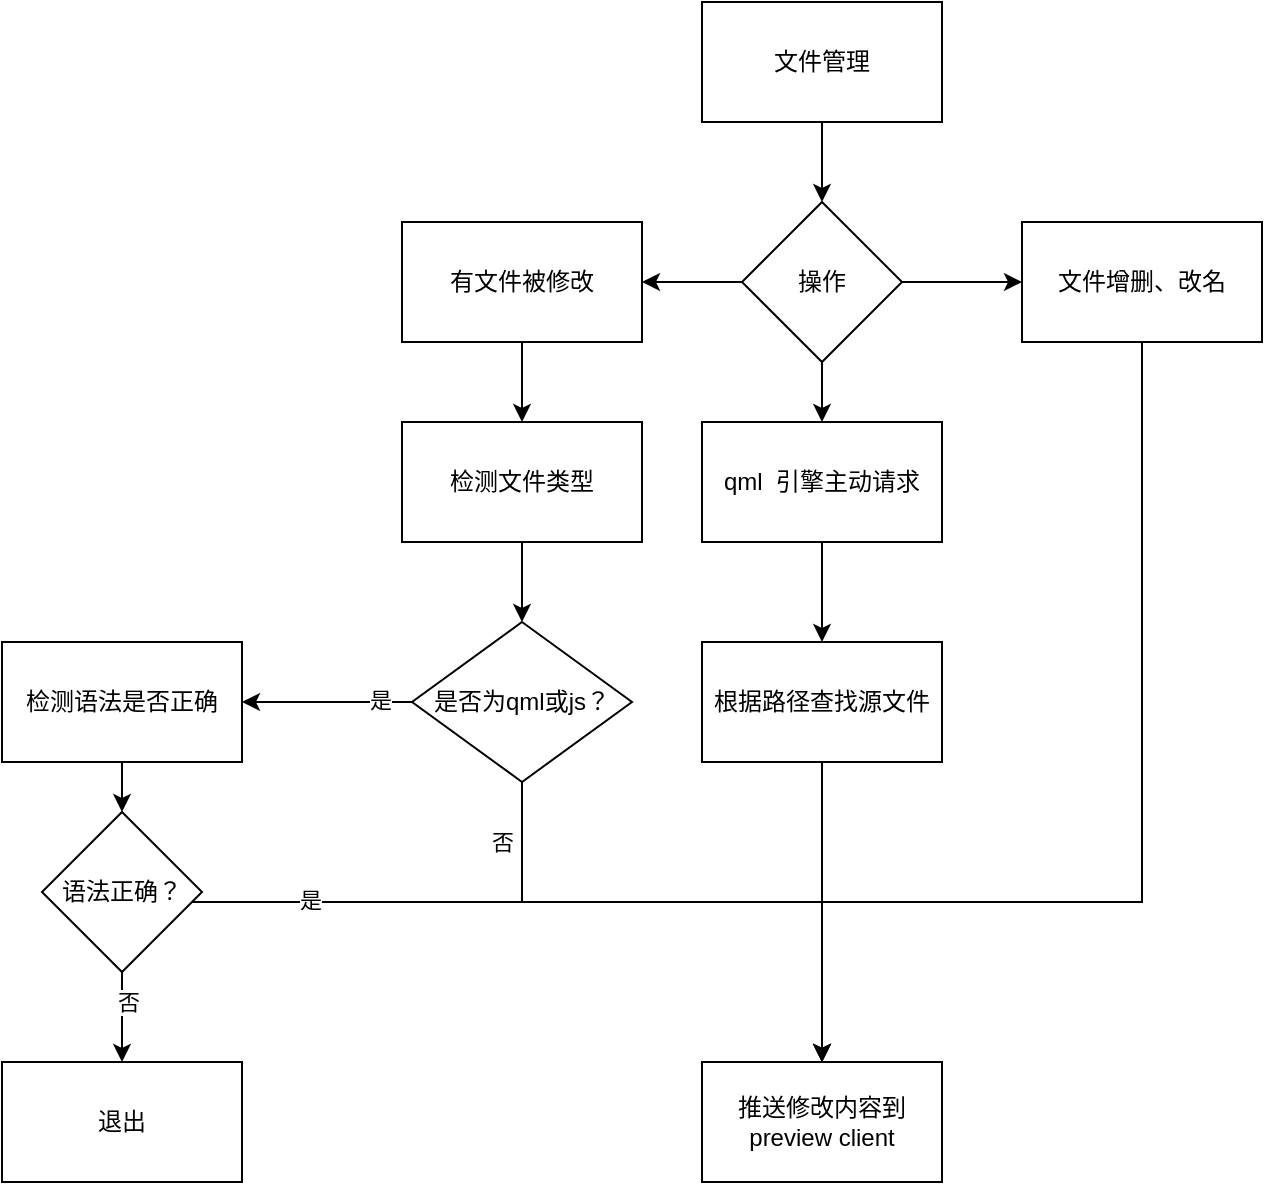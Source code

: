 <mxfile version="22.0.3" type="device">
  <diagram name="第 1 页" id="qxXnXw82OenCbC0ePV_Y">
    <mxGraphModel dx="1704" dy="746" grid="1" gridSize="10" guides="1" tooltips="1" connect="1" arrows="1" fold="1" page="1" pageScale="1" pageWidth="827" pageHeight="1169" math="0" shadow="0">
      <root>
        <mxCell id="0" />
        <mxCell id="1" parent="0" />
        <mxCell id="XiuIutbeWw7ufQSsmi4x-5" style="edgeStyle=orthogonalEdgeStyle;rounded=0;orthogonalLoop=1;jettySize=auto;html=1;entryX=0.5;entryY=0;entryDx=0;entryDy=0;" edge="1" parent="1" source="XiuIutbeWw7ufQSsmi4x-1" target="XiuIutbeWw7ufQSsmi4x-4">
          <mxGeometry relative="1" as="geometry" />
        </mxCell>
        <mxCell id="XiuIutbeWw7ufQSsmi4x-1" value="文件管理" style="rounded=0;whiteSpace=wrap;html=1;" vertex="1" parent="1">
          <mxGeometry x="190" y="100" width="120" height="60" as="geometry" />
        </mxCell>
        <mxCell id="XiuIutbeWw7ufQSsmi4x-7" value="" style="edgeStyle=orthogonalEdgeStyle;rounded=0;orthogonalLoop=1;jettySize=auto;html=1;" edge="1" parent="1" source="XiuIutbeWw7ufQSsmi4x-4" target="XiuIutbeWw7ufQSsmi4x-6">
          <mxGeometry relative="1" as="geometry" />
        </mxCell>
        <mxCell id="XiuIutbeWw7ufQSsmi4x-26" value="" style="edgeStyle=orthogonalEdgeStyle;rounded=0;orthogonalLoop=1;jettySize=auto;html=1;" edge="1" parent="1" source="XiuIutbeWw7ufQSsmi4x-4" target="XiuIutbeWw7ufQSsmi4x-25">
          <mxGeometry relative="1" as="geometry" />
        </mxCell>
        <mxCell id="XiuIutbeWw7ufQSsmi4x-28" value="" style="edgeStyle=orthogonalEdgeStyle;rounded=0;orthogonalLoop=1;jettySize=auto;html=1;" edge="1" parent="1" source="XiuIutbeWw7ufQSsmi4x-4" target="XiuIutbeWw7ufQSsmi4x-27">
          <mxGeometry relative="1" as="geometry" />
        </mxCell>
        <mxCell id="XiuIutbeWw7ufQSsmi4x-4" value="操作" style="rhombus;whiteSpace=wrap;html=1;" vertex="1" parent="1">
          <mxGeometry x="210" y="200" width="80" height="80" as="geometry" />
        </mxCell>
        <mxCell id="XiuIutbeWw7ufQSsmi4x-9" value="" style="edgeStyle=orthogonalEdgeStyle;rounded=0;orthogonalLoop=1;jettySize=auto;html=1;" edge="1" parent="1" source="XiuIutbeWw7ufQSsmi4x-6" target="XiuIutbeWw7ufQSsmi4x-8">
          <mxGeometry relative="1" as="geometry" />
        </mxCell>
        <mxCell id="XiuIutbeWw7ufQSsmi4x-6" value="有文件被修改" style="whiteSpace=wrap;html=1;" vertex="1" parent="1">
          <mxGeometry x="40" y="210" width="120" height="60" as="geometry" />
        </mxCell>
        <mxCell id="XiuIutbeWw7ufQSsmi4x-11" value="" style="edgeStyle=orthogonalEdgeStyle;rounded=0;orthogonalLoop=1;jettySize=auto;html=1;" edge="1" parent="1" source="XiuIutbeWw7ufQSsmi4x-8" target="XiuIutbeWw7ufQSsmi4x-10">
          <mxGeometry relative="1" as="geometry" />
        </mxCell>
        <mxCell id="XiuIutbeWw7ufQSsmi4x-8" value="检测文件类型" style="whiteSpace=wrap;html=1;" vertex="1" parent="1">
          <mxGeometry x="40" y="310" width="120" height="60" as="geometry" />
        </mxCell>
        <mxCell id="XiuIutbeWw7ufQSsmi4x-13" value="" style="edgeStyle=orthogonalEdgeStyle;rounded=0;orthogonalLoop=1;jettySize=auto;html=1;" edge="1" parent="1" source="XiuIutbeWw7ufQSsmi4x-10" target="XiuIutbeWw7ufQSsmi4x-12">
          <mxGeometry relative="1" as="geometry" />
        </mxCell>
        <mxCell id="XiuIutbeWw7ufQSsmi4x-17" value="是" style="edgeLabel;html=1;align=center;verticalAlign=middle;resizable=0;points=[];" vertex="1" connectable="0" parent="XiuIutbeWw7ufQSsmi4x-13">
          <mxGeometry x="-0.616" y="-1" relative="1" as="geometry">
            <mxPoint as="offset" />
          </mxGeometry>
        </mxCell>
        <mxCell id="XiuIutbeWw7ufQSsmi4x-15" value="" style="edgeStyle=orthogonalEdgeStyle;rounded=0;orthogonalLoop=1;jettySize=auto;html=1;" edge="1" parent="1" source="XiuIutbeWw7ufQSsmi4x-10" target="XiuIutbeWw7ufQSsmi4x-14">
          <mxGeometry relative="1" as="geometry">
            <Array as="points">
              <mxPoint x="100" y="550" />
              <mxPoint x="250" y="550" />
            </Array>
          </mxGeometry>
        </mxCell>
        <mxCell id="XiuIutbeWw7ufQSsmi4x-18" value="否" style="edgeLabel;html=1;align=center;verticalAlign=middle;resizable=0;points=[];" vertex="1" connectable="0" parent="XiuIutbeWw7ufQSsmi4x-15">
          <mxGeometry x="-0.385" y="2" relative="1" as="geometry">
            <mxPoint x="-39" y="-28" as="offset" />
          </mxGeometry>
        </mxCell>
        <mxCell id="XiuIutbeWw7ufQSsmi4x-10" value="是否为qml或js？" style="rhombus;whiteSpace=wrap;html=1;" vertex="1" parent="1">
          <mxGeometry x="45" y="410" width="110" height="80" as="geometry" />
        </mxCell>
        <mxCell id="XiuIutbeWw7ufQSsmi4x-20" value="" style="edgeStyle=orthogonalEdgeStyle;rounded=0;orthogonalLoop=1;jettySize=auto;html=1;" edge="1" parent="1" source="XiuIutbeWw7ufQSsmi4x-12" target="XiuIutbeWw7ufQSsmi4x-19">
          <mxGeometry relative="1" as="geometry" />
        </mxCell>
        <mxCell id="XiuIutbeWw7ufQSsmi4x-12" value="检测语法是否正确" style="whiteSpace=wrap;html=1;" vertex="1" parent="1">
          <mxGeometry x="-160" y="420" width="120" height="60" as="geometry" />
        </mxCell>
        <mxCell id="XiuIutbeWw7ufQSsmi4x-14" value="推送修改内容到&lt;br&gt;preview client" style="whiteSpace=wrap;html=1;" vertex="1" parent="1">
          <mxGeometry x="190" y="630" width="120" height="60" as="geometry" />
        </mxCell>
        <mxCell id="XiuIutbeWw7ufQSsmi4x-22" value="" style="edgeStyle=orthogonalEdgeStyle;rounded=0;orthogonalLoop=1;jettySize=auto;html=1;" edge="1" parent="1" source="XiuIutbeWw7ufQSsmi4x-19" target="XiuIutbeWw7ufQSsmi4x-21">
          <mxGeometry relative="1" as="geometry" />
        </mxCell>
        <mxCell id="XiuIutbeWw7ufQSsmi4x-35" value="否" style="edgeLabel;html=1;align=center;verticalAlign=middle;resizable=0;points=[];" vertex="1" connectable="0" parent="XiuIutbeWw7ufQSsmi4x-22">
          <mxGeometry x="-0.333" y="3" relative="1" as="geometry">
            <mxPoint as="offset" />
          </mxGeometry>
        </mxCell>
        <mxCell id="XiuIutbeWw7ufQSsmi4x-23" style="edgeStyle=orthogonalEdgeStyle;rounded=0;orthogonalLoop=1;jettySize=auto;html=1;entryX=0.5;entryY=0;entryDx=0;entryDy=0;" edge="1" parent="1" source="XiuIutbeWw7ufQSsmi4x-19" target="XiuIutbeWw7ufQSsmi4x-14">
          <mxGeometry relative="1" as="geometry">
            <Array as="points">
              <mxPoint x="250" y="550" />
            </Array>
          </mxGeometry>
        </mxCell>
        <mxCell id="XiuIutbeWw7ufQSsmi4x-24" value="是" style="edgeLabel;html=1;align=center;verticalAlign=middle;resizable=0;points=[];" vertex="1" connectable="0" parent="XiuIutbeWw7ufQSsmi4x-23">
          <mxGeometry x="-0.704" y="1" relative="1" as="geometry">
            <mxPoint as="offset" />
          </mxGeometry>
        </mxCell>
        <mxCell id="XiuIutbeWw7ufQSsmi4x-19" value="语法正确？" style="rhombus;whiteSpace=wrap;html=1;" vertex="1" parent="1">
          <mxGeometry x="-140" y="505" width="80" height="80" as="geometry" />
        </mxCell>
        <mxCell id="XiuIutbeWw7ufQSsmi4x-21" value="退出" style="whiteSpace=wrap;html=1;" vertex="1" parent="1">
          <mxGeometry x="-160" y="630" width="120" height="60" as="geometry" />
        </mxCell>
        <mxCell id="XiuIutbeWw7ufQSsmi4x-34" value="" style="edgeStyle=orthogonalEdgeStyle;rounded=0;orthogonalLoop=1;jettySize=auto;html=1;entryX=0.5;entryY=0;entryDx=0;entryDy=0;" edge="1" parent="1" source="XiuIutbeWw7ufQSsmi4x-25" target="XiuIutbeWw7ufQSsmi4x-14">
          <mxGeometry relative="1" as="geometry">
            <mxPoint x="410" y="310" as="targetPoint" />
            <Array as="points">
              <mxPoint x="410" y="550" />
              <mxPoint x="250" y="550" />
            </Array>
          </mxGeometry>
        </mxCell>
        <mxCell id="XiuIutbeWw7ufQSsmi4x-25" value="文件增删、改名" style="whiteSpace=wrap;html=1;" vertex="1" parent="1">
          <mxGeometry x="350" y="210" width="120" height="60" as="geometry" />
        </mxCell>
        <mxCell id="XiuIutbeWw7ufQSsmi4x-30" value="" style="edgeStyle=orthogonalEdgeStyle;rounded=0;orthogonalLoop=1;jettySize=auto;html=1;" edge="1" parent="1" source="XiuIutbeWw7ufQSsmi4x-27" target="XiuIutbeWw7ufQSsmi4x-29">
          <mxGeometry relative="1" as="geometry" />
        </mxCell>
        <mxCell id="XiuIutbeWw7ufQSsmi4x-27" value="qml&amp;nbsp; 引擎主动请求" style="whiteSpace=wrap;html=1;" vertex="1" parent="1">
          <mxGeometry x="190" y="310" width="120" height="60" as="geometry" />
        </mxCell>
        <mxCell id="XiuIutbeWw7ufQSsmi4x-32" value="" style="edgeStyle=orthogonalEdgeStyle;rounded=0;orthogonalLoop=1;jettySize=auto;html=1;entryX=0.5;entryY=0;entryDx=0;entryDy=0;" edge="1" parent="1" source="XiuIutbeWw7ufQSsmi4x-29" target="XiuIutbeWw7ufQSsmi4x-14">
          <mxGeometry relative="1" as="geometry">
            <mxPoint x="250" y="560" as="targetPoint" />
            <Array as="points">
              <mxPoint x="250" y="600" />
              <mxPoint x="250" y="600" />
            </Array>
          </mxGeometry>
        </mxCell>
        <mxCell id="XiuIutbeWw7ufQSsmi4x-29" value="根据路径查找源文件" style="whiteSpace=wrap;html=1;" vertex="1" parent="1">
          <mxGeometry x="190" y="420" width="120" height="60" as="geometry" />
        </mxCell>
      </root>
    </mxGraphModel>
  </diagram>
</mxfile>
